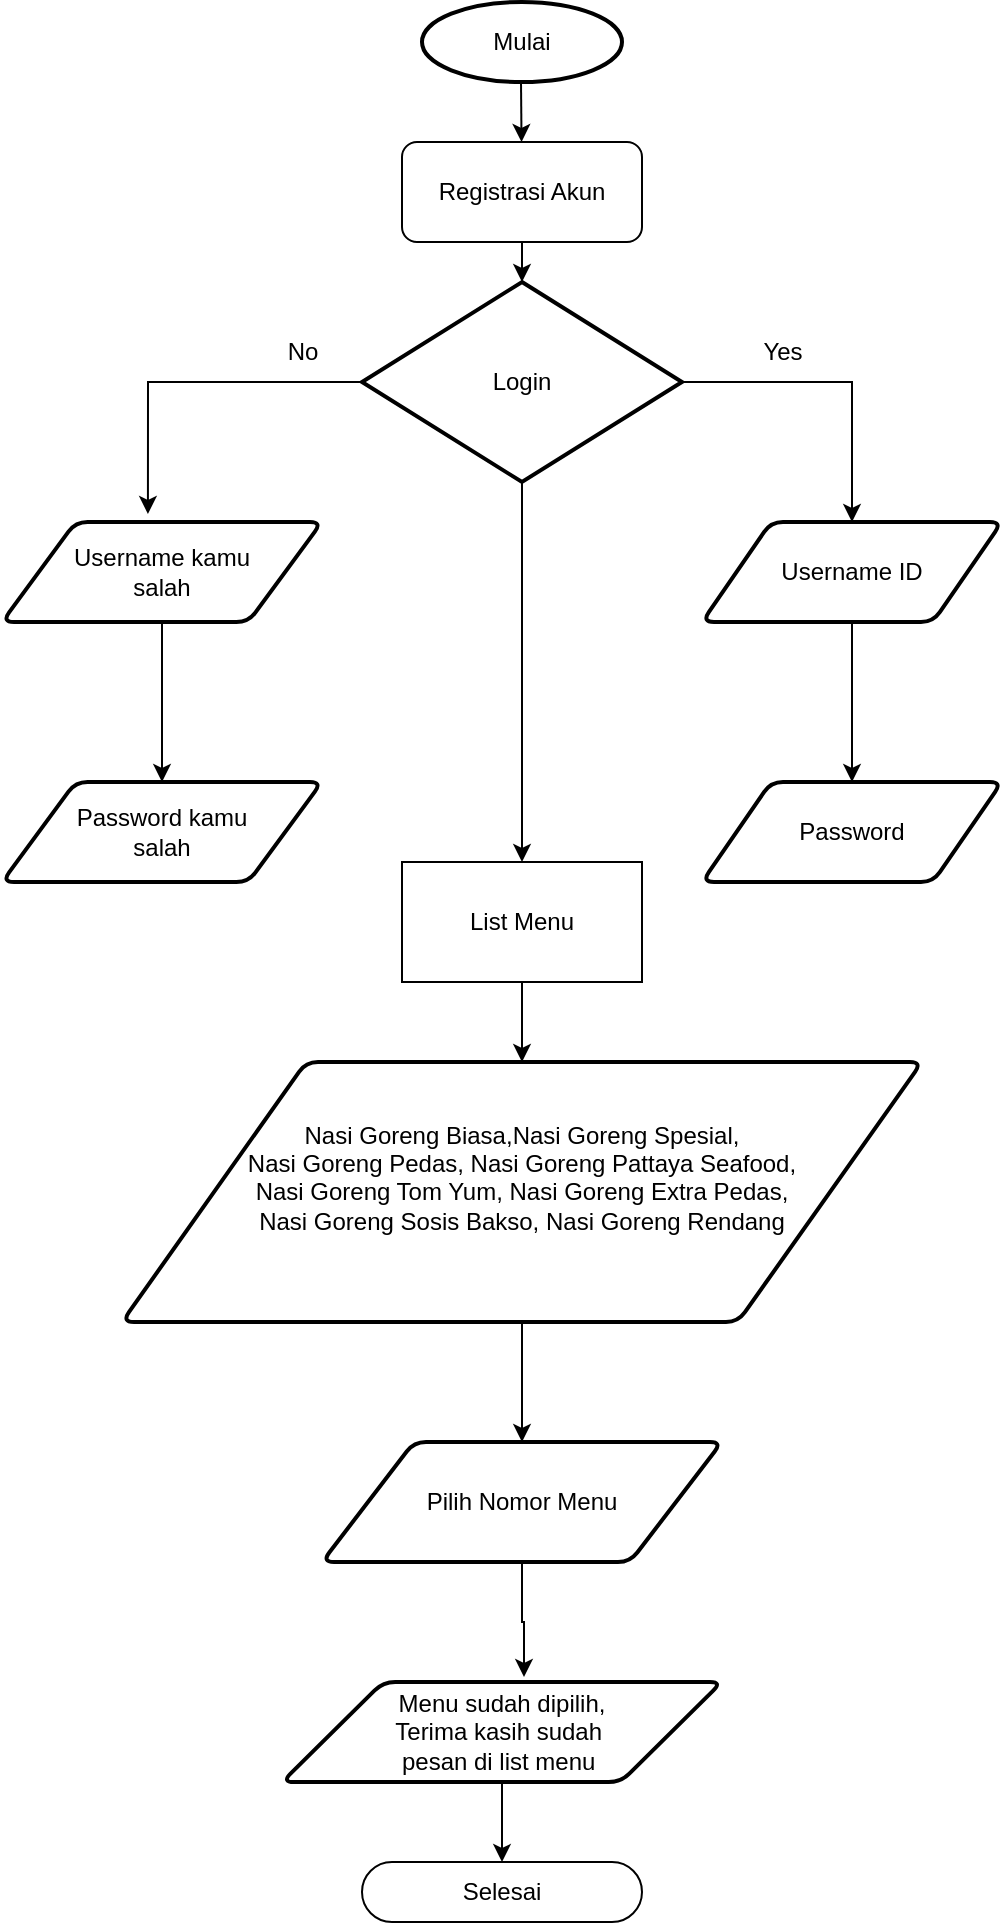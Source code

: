 <mxfile version="24.7.17">
  <diagram name="Halaman-1" id="As-ztcpNt2VJfE0suaIf">
    <mxGraphModel dx="1120" dy="468" grid="1" gridSize="10" guides="1" tooltips="1" connect="1" arrows="1" fold="1" page="1" pageScale="1" pageWidth="827" pageHeight="1169" math="0" shadow="0">
      <root>
        <mxCell id="0" />
        <mxCell id="1" parent="0" />
        <mxCell id="V8sGfPO7xr_trt0VRfsl-2" value="" style="endArrow=classic;html=1;rounded=0;exitX=0.5;exitY=1;exitDx=0;exitDy=0;exitPerimeter=0;" parent="1" edge="1" source="V8sGfPO7xr_trt0VRfsl-6">
          <mxGeometry width="50" height="50" relative="1" as="geometry">
            <mxPoint x="399.5" y="110" as="sourcePoint" />
            <mxPoint x="399.5" y="180" as="targetPoint" />
          </mxGeometry>
        </mxCell>
        <mxCell id="V8sGfPO7xr_trt0VRfsl-7" value="" style="endArrow=classic;html=1;rounded=0;exitX=0.5;exitY=1;exitDx=0;exitDy=0;" parent="1" source="V8sGfPO7xr_trt0VRfsl-9" edge="1">
          <mxGeometry width="50" height="50" relative="1" as="geometry">
            <mxPoint x="510" y="270" as="sourcePoint" />
            <mxPoint x="400" y="290" as="targetPoint" />
            <Array as="points">
              <mxPoint x="400" y="270" />
            </Array>
          </mxGeometry>
        </mxCell>
        <mxCell id="V8sGfPO7xr_trt0VRfsl-24" style="edgeStyle=orthogonalEdgeStyle;rounded=0;orthogonalLoop=1;jettySize=auto;html=1;exitX=0.5;exitY=1;exitDx=0;exitDy=0;exitPerimeter=0;entryX=0.5;entryY=0;entryDx=0;entryDy=0;" parent="1" source="V8sGfPO7xr_trt0VRfsl-9" edge="1" target="e0iN71WdAPKiukRHDIP4-6">
          <mxGeometry relative="1" as="geometry">
            <mxPoint x="400" y="570" as="targetPoint" />
          </mxGeometry>
        </mxCell>
        <mxCell id="V8sGfPO7xr_trt0VRfsl-11" value="Password" style="shape=parallelogram;html=1;strokeWidth=2;perimeter=parallelogramPerimeter;whiteSpace=wrap;rounded=1;arcSize=12;size=0.23;" parent="1" vertex="1">
          <mxGeometry x="490" y="460" width="150" height="50" as="geometry" />
        </mxCell>
        <mxCell id="e0iN71WdAPKiukRHDIP4-4" style="edgeStyle=orthogonalEdgeStyle;rounded=0;orthogonalLoop=1;jettySize=auto;html=1;exitX=0.5;exitY=1;exitDx=0;exitDy=0;" edge="1" parent="1" source="V8sGfPO7xr_trt0VRfsl-14" target="V8sGfPO7xr_trt0VRfsl-15">
          <mxGeometry relative="1" as="geometry" />
        </mxCell>
        <mxCell id="V8sGfPO7xr_trt0VRfsl-14" value="Username kamu &lt;br&gt;salah" style="shape=parallelogram;html=1;strokeWidth=2;perimeter=parallelogramPerimeter;whiteSpace=wrap;rounded=1;arcSize=12;size=0.23;" parent="1" vertex="1">
          <mxGeometry x="140" y="330" width="160" height="50" as="geometry" />
        </mxCell>
        <mxCell id="V8sGfPO7xr_trt0VRfsl-15" value="Password kamu&lt;br&gt;salah" style="shape=parallelogram;html=1;strokeWidth=2;perimeter=parallelogramPerimeter;whiteSpace=wrap;rounded=1;arcSize=12;size=0.23;" parent="1" vertex="1">
          <mxGeometry x="140" y="460" width="160" height="50" as="geometry" />
        </mxCell>
        <mxCell id="V8sGfPO7xr_trt0VRfsl-21" style="edgeStyle=orthogonalEdgeStyle;rounded=0;orthogonalLoop=1;jettySize=auto;html=1;exitX=0;exitY=0.5;exitDx=0;exitDy=0;exitPerimeter=0;entryX=0.456;entryY=-0.08;entryDx=0;entryDy=0;entryPerimeter=0;" parent="1" source="V8sGfPO7xr_trt0VRfsl-9" target="V8sGfPO7xr_trt0VRfsl-14" edge="1">
          <mxGeometry relative="1" as="geometry" />
        </mxCell>
        <mxCell id="V8sGfPO7xr_trt0VRfsl-22" value="Yes" style="text;html=1;align=center;verticalAlign=middle;resizable=0;points=[];autosize=1;strokeColor=none;fillColor=none;" parent="1" vertex="1">
          <mxGeometry x="510" y="230" width="40" height="30" as="geometry" />
        </mxCell>
        <mxCell id="V8sGfPO7xr_trt0VRfsl-23" value="No" style="text;html=1;align=center;verticalAlign=middle;resizable=0;points=[];autosize=1;strokeColor=none;fillColor=none;" parent="1" vertex="1">
          <mxGeometry x="270" y="230" width="40" height="30" as="geometry" />
        </mxCell>
        <mxCell id="e0iN71WdAPKiukRHDIP4-1" value="" style="endArrow=classic;html=1;rounded=0;exitX=0.5;exitY=1;exitDx=0;exitDy=0;exitPerimeter=0;" edge="1" parent="1" target="V8sGfPO7xr_trt0VRfsl-6">
          <mxGeometry width="50" height="50" relative="1" as="geometry">
            <mxPoint x="399.5" y="110" as="sourcePoint" />
            <mxPoint x="399.5" y="180" as="targetPoint" />
          </mxGeometry>
        </mxCell>
        <mxCell id="V8sGfPO7xr_trt0VRfsl-6" value="Registrasi Akun" style="rounded=1;whiteSpace=wrap;html=1;" parent="1" vertex="1">
          <mxGeometry x="340" y="140" width="120" height="50" as="geometry" />
        </mxCell>
        <mxCell id="e0iN71WdAPKiukRHDIP4-2" value="" style="endArrow=classic;html=1;rounded=0;exitX=0.5;exitY=1;exitDx=0;exitDy=0;" edge="1" parent="1" source="V8sGfPO7xr_trt0VRfsl-6" target="V8sGfPO7xr_trt0VRfsl-9">
          <mxGeometry width="50" height="50" relative="1" as="geometry">
            <mxPoint x="400" y="190" as="sourcePoint" />
            <mxPoint x="400" y="290" as="targetPoint" />
            <Array as="points" />
          </mxGeometry>
        </mxCell>
        <mxCell id="V8sGfPO7xr_trt0VRfsl-9" value="Login" style="strokeWidth=2;html=1;shape=mxgraph.flowchart.decision;whiteSpace=wrap;" parent="1" vertex="1">
          <mxGeometry x="320" y="210" width="160" height="100" as="geometry" />
        </mxCell>
        <mxCell id="e0iN71WdAPKiukRHDIP4-3" value="" style="edgeStyle=orthogonalEdgeStyle;rounded=0;orthogonalLoop=1;jettySize=auto;html=1;entryX=0.5;entryY=0;entryDx=0;entryDy=0;" edge="1" parent="1" source="V8sGfPO7xr_trt0VRfsl-9" target="V8sGfPO7xr_trt0VRfsl-13">
          <mxGeometry relative="1" as="geometry">
            <mxPoint x="570" y="400" as="targetPoint" />
            <mxPoint x="480" y="260" as="sourcePoint" />
          </mxGeometry>
        </mxCell>
        <mxCell id="e0iN71WdAPKiukRHDIP4-5" style="edgeStyle=orthogonalEdgeStyle;rounded=0;orthogonalLoop=1;jettySize=auto;html=1;exitX=0.5;exitY=1;exitDx=0;exitDy=0;entryX=0.5;entryY=0;entryDx=0;entryDy=0;" edge="1" parent="1" source="V8sGfPO7xr_trt0VRfsl-13" target="V8sGfPO7xr_trt0VRfsl-11">
          <mxGeometry relative="1" as="geometry" />
        </mxCell>
        <mxCell id="V8sGfPO7xr_trt0VRfsl-13" value="Username ID" style="shape=parallelogram;html=1;strokeWidth=2;perimeter=parallelogramPerimeter;whiteSpace=wrap;rounded=1;arcSize=12;size=0.23;" parent="1" vertex="1">
          <mxGeometry x="490" y="330" width="150" height="50" as="geometry" />
        </mxCell>
        <mxCell id="e0iN71WdAPKiukRHDIP4-9" style="edgeStyle=orthogonalEdgeStyle;rounded=0;orthogonalLoop=1;jettySize=auto;html=1;exitX=0.5;exitY=1;exitDx=0;exitDy=0;entryX=0.5;entryY=0;entryDx=0;entryDy=0;" edge="1" parent="1" source="e0iN71WdAPKiukRHDIP4-6" target="e0iN71WdAPKiukRHDIP4-8">
          <mxGeometry relative="1" as="geometry" />
        </mxCell>
        <mxCell id="e0iN71WdAPKiukRHDIP4-6" value="List Menu" style="rounded=0;whiteSpace=wrap;html=1;" vertex="1" parent="1">
          <mxGeometry x="340" y="500" width="120" height="60" as="geometry" />
        </mxCell>
        <mxCell id="e0iN71WdAPKiukRHDIP4-7" value="Mulai" style="strokeWidth=2;html=1;shape=mxgraph.flowchart.start_1;whiteSpace=wrap;" vertex="1" parent="1">
          <mxGeometry x="350" y="70" width="100" height="40" as="geometry" />
        </mxCell>
        <mxCell id="e0iN71WdAPKiukRHDIP4-11" style="edgeStyle=orthogonalEdgeStyle;rounded=0;orthogonalLoop=1;jettySize=auto;html=1;exitX=0.5;exitY=1;exitDx=0;exitDy=0;" edge="1" parent="1" source="e0iN71WdAPKiukRHDIP4-8" target="e0iN71WdAPKiukRHDIP4-10">
          <mxGeometry relative="1" as="geometry" />
        </mxCell>
        <mxCell id="e0iN71WdAPKiukRHDIP4-8" value="Nasi Goreng Biasa,Nasi Goreng Spesial, &lt;br&gt;Nasi Goreng Pedas, Nasi Goreng Pattaya Seafood,&lt;br&gt;Nasi Goreng Tom Yum, Nasi Goreng Extra Pedas,&lt;br&gt;Nasi Goreng Sosis Bakso, Nasi Goreng Rendang&lt;br&gt;&lt;div&gt;&lt;br&gt;&lt;/div&gt;" style="shape=parallelogram;html=1;strokeWidth=2;perimeter=parallelogramPerimeter;whiteSpace=wrap;rounded=1;arcSize=12;size=0.23;" vertex="1" parent="1">
          <mxGeometry x="200" y="600" width="400" height="130" as="geometry" />
        </mxCell>
        <mxCell id="e0iN71WdAPKiukRHDIP4-10" value="Pilih Nomor Menu" style="shape=parallelogram;html=1;strokeWidth=2;perimeter=parallelogramPerimeter;whiteSpace=wrap;rounded=1;arcSize=12;size=0.23;" vertex="1" parent="1">
          <mxGeometry x="300" y="790" width="200" height="60" as="geometry" />
        </mxCell>
        <mxCell id="e0iN71WdAPKiukRHDIP4-15" style="edgeStyle=orthogonalEdgeStyle;rounded=0;orthogonalLoop=1;jettySize=auto;html=1;exitX=0.5;exitY=1;exitDx=0;exitDy=0;" edge="1" parent="1" source="e0iN71WdAPKiukRHDIP4-12" target="e0iN71WdAPKiukRHDIP4-14">
          <mxGeometry relative="1" as="geometry" />
        </mxCell>
        <mxCell id="e0iN71WdAPKiukRHDIP4-12" value="Menu sudah dipilih,&lt;br&gt;Terima kasih sudah&amp;nbsp;&lt;br&gt;pesan di list menu&amp;nbsp;" style="shape=parallelogram;html=1;strokeWidth=2;perimeter=parallelogramPerimeter;whiteSpace=wrap;rounded=1;arcSize=12;size=0.23;" vertex="1" parent="1">
          <mxGeometry x="280" y="910" width="220" height="50" as="geometry" />
        </mxCell>
        <mxCell id="e0iN71WdAPKiukRHDIP4-13" style="edgeStyle=orthogonalEdgeStyle;rounded=0;orthogonalLoop=1;jettySize=auto;html=1;exitX=0.5;exitY=1;exitDx=0;exitDy=0;entryX=0.55;entryY=-0.05;entryDx=0;entryDy=0;entryPerimeter=0;" edge="1" parent="1" source="e0iN71WdAPKiukRHDIP4-10" target="e0iN71WdAPKiukRHDIP4-12">
          <mxGeometry relative="1" as="geometry" />
        </mxCell>
        <mxCell id="e0iN71WdAPKiukRHDIP4-14" value="Selesai" style="html=1;dashed=0;whiteSpace=wrap;shape=mxgraph.dfd.start" vertex="1" parent="1">
          <mxGeometry x="320" y="1000" width="140" height="30" as="geometry" />
        </mxCell>
      </root>
    </mxGraphModel>
  </diagram>
</mxfile>
